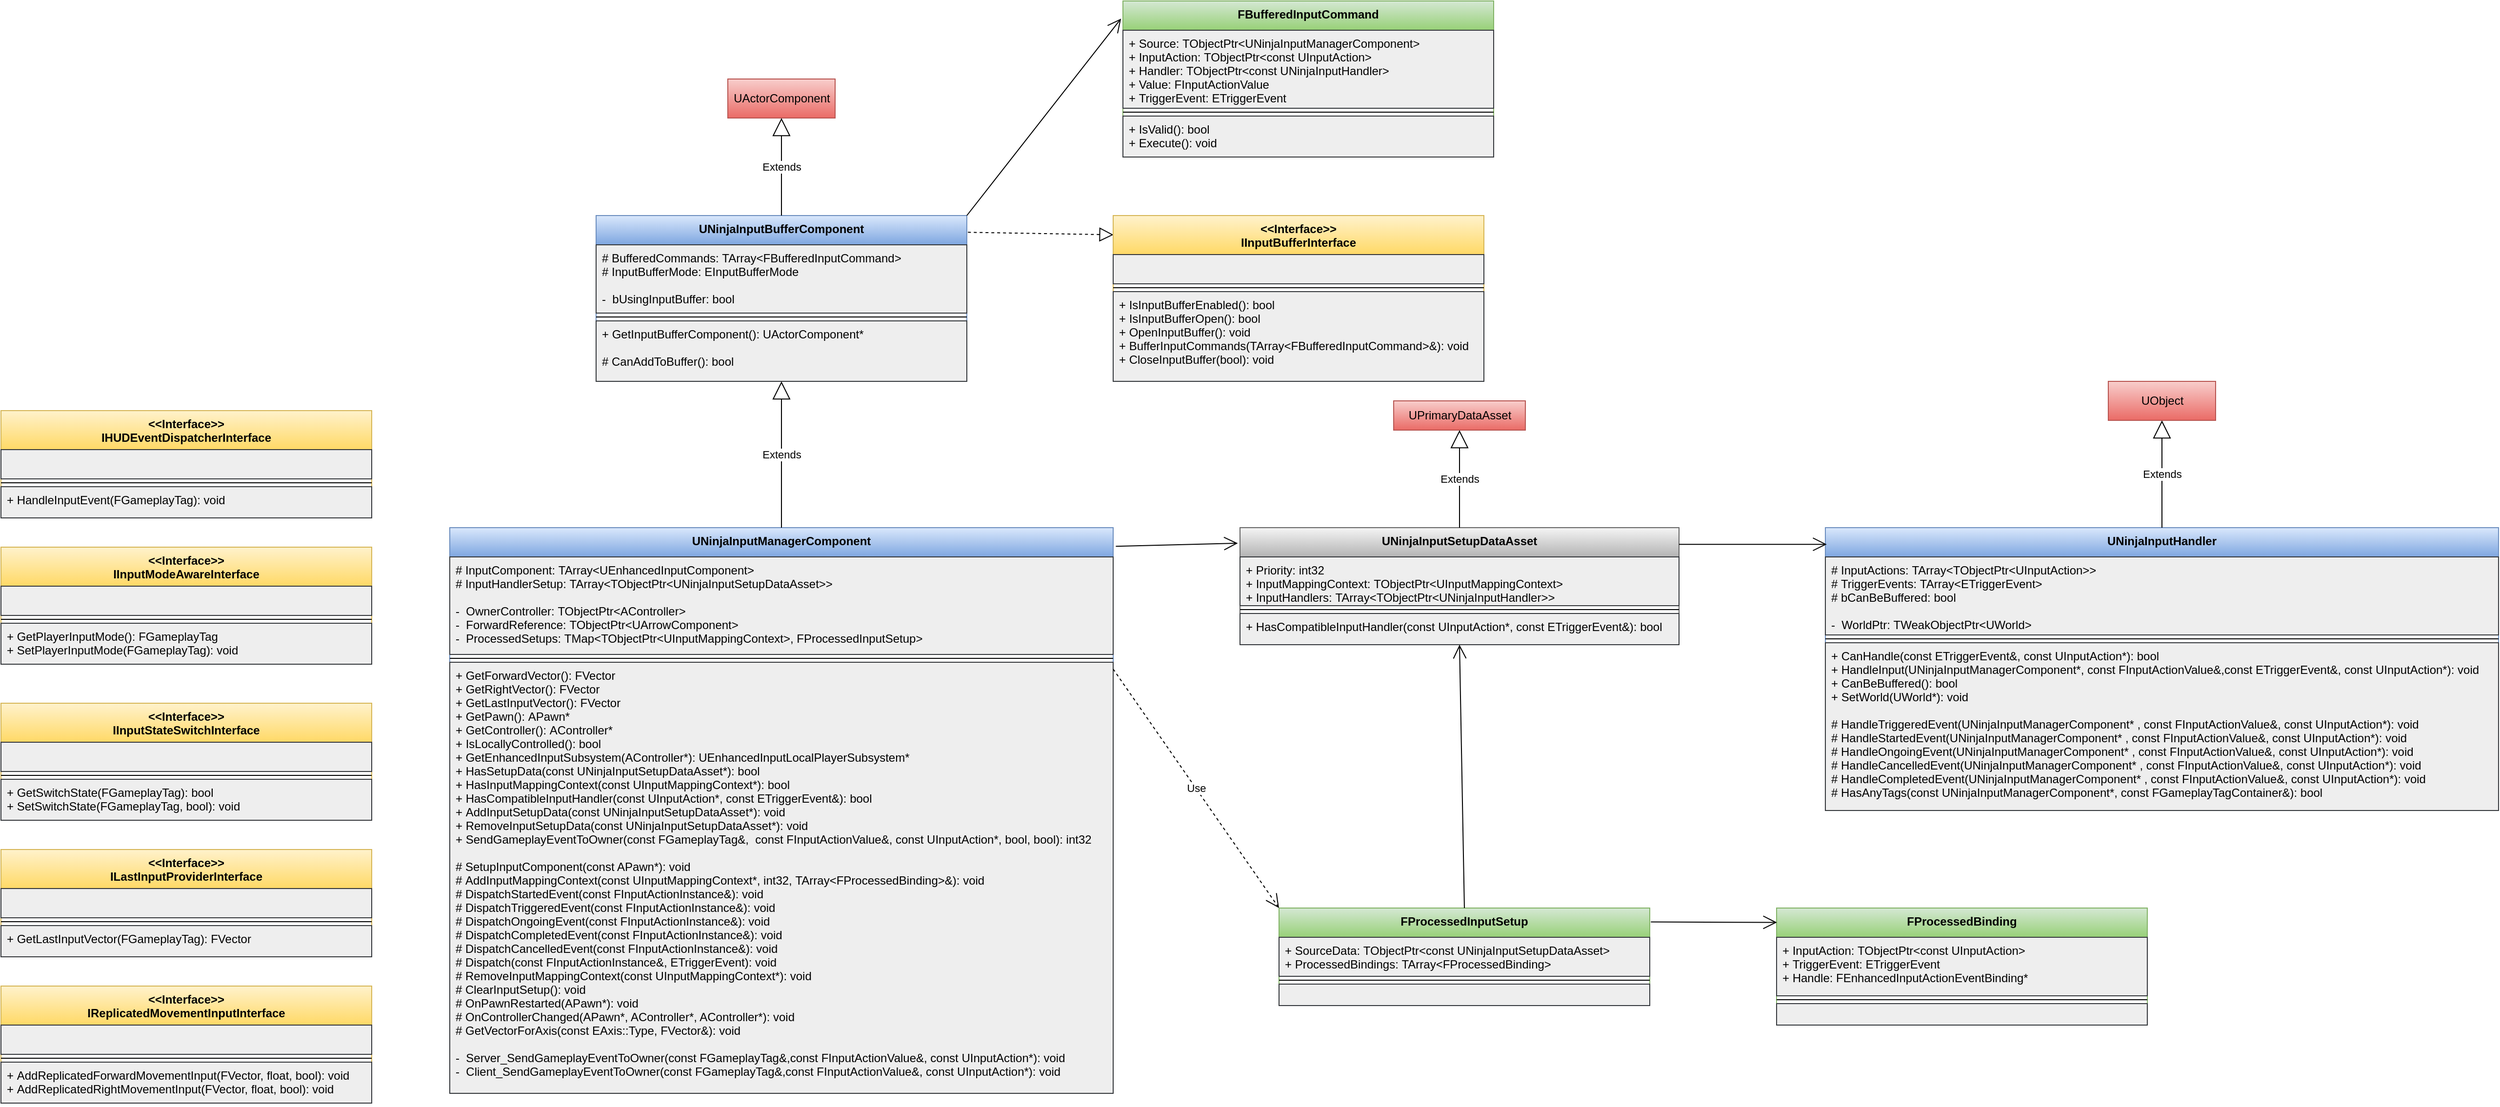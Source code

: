 <mxfile version="13.9.9" type="device"><diagram id="SGkdh66QLik4BL9ji5Sk" name="第 1 页"><mxGraphModel dx="3927" dy="1774" grid="1" gridSize="10" guides="1" tooltips="1" connect="1" arrows="1" fold="1" page="1" pageScale="1" pageWidth="827" pageHeight="1169" math="0" shadow="0"><root><mxCell id="0"/><mxCell id="1" parent="0"/><mxCell id="UU5S2JnX_ALUV_CysvJ4-1" value="UNinjaInputBufferComponent" style="swimlane;fontStyle=1;align=center;verticalAlign=top;childLayout=stackLayout;horizontal=1;startSize=30;horizontalStack=0;resizeParent=1;resizeParentMax=0;resizeLast=0;collapsible=1;marginBottom=0;gradientColor=#7ea6e0;fillColor=#dae8fc;strokeColor=#6c8ebf;" parent="1" vertex="1"><mxGeometry x="220" y="490" width="380" height="170" as="geometry"/></mxCell><mxCell id="UU5S2JnX_ALUV_CysvJ4-2" value="# BufferedCommands: TArray&lt;FBufferedInputCommand&gt;&#10;# InputBufferMode: EInputBufferMode&#10;&#10;-  bUsingInputBuffer: bool" style="text;align=left;verticalAlign=top;spacingLeft=4;spacingRight=4;overflow=hidden;rotatable=0;points=[[0,0.5],[1,0.5]];portConstraint=eastwest;fillColor=#eeeeee;strokeColor=#36393d;" parent="UU5S2JnX_ALUV_CysvJ4-1" vertex="1"><mxGeometry y="30" width="380" height="70" as="geometry"/></mxCell><mxCell id="UU5S2JnX_ALUV_CysvJ4-3" value="" style="line;strokeWidth=1;fillColor=none;align=left;verticalAlign=middle;spacingTop=-1;spacingLeft=3;spacingRight=3;rotatable=0;labelPosition=right;points=[];portConstraint=eastwest;" parent="UU5S2JnX_ALUV_CysvJ4-1" vertex="1"><mxGeometry y="100" width="380" height="8" as="geometry"/></mxCell><mxCell id="UU5S2JnX_ALUV_CysvJ4-4" value="+ GetInputBufferComponent(): UActorComponent*&#10;&#10;# CanAddToBuffer(): bool&#10;" style="text;strokeColor=#36393d;fillColor=#eeeeee;align=left;verticalAlign=top;spacingLeft=4;spacingRight=4;overflow=hidden;rotatable=0;points=[[0,0.5],[1,0.5]];portConstraint=eastwest;" parent="UU5S2JnX_ALUV_CysvJ4-1" vertex="1"><mxGeometry y="108" width="380" height="62" as="geometry"/></mxCell><mxCell id="UU5S2JnX_ALUV_CysvJ4-9" value="" style="endArrow=block;dashed=1;endFill=0;endSize=12;html=1;entryX=0.001;entryY=0.116;entryDx=0;entryDy=0;entryPerimeter=0;exitX=1.003;exitY=0.101;exitDx=0;exitDy=0;exitPerimeter=0;" parent="1" source="UU5S2JnX_ALUV_CysvJ4-1" target="UU5S2JnX_ALUV_CysvJ4-51" edge="1"><mxGeometry width="160" relative="1" as="geometry"><mxPoint x="480" y="670" as="sourcePoint"/><mxPoint x="699.24" y="508" as="targetPoint"/></mxGeometry></mxCell><mxCell id="UU5S2JnX_ALUV_CysvJ4-12" value="UActorComponent" style="html=1;gradientColor=#ea6b66;fillColor=#f8cecc;strokeColor=#b85450;" parent="1" vertex="1"><mxGeometry x="355" y="350" width="110" height="40" as="geometry"/></mxCell><mxCell id="UU5S2JnX_ALUV_CysvJ4-13" value="Extends" style="endArrow=block;endSize=16;endFill=0;html=1;entryX=0.5;entryY=1;entryDx=0;entryDy=0;exitX=0.5;exitY=0;exitDx=0;exitDy=0;" parent="1" source="UU5S2JnX_ALUV_CysvJ4-1" target="UU5S2JnX_ALUV_CysvJ4-12" edge="1"><mxGeometry width="160" relative="1" as="geometry"><mxPoint x="270" y="440" as="sourcePoint"/><mxPoint x="430" y="440" as="targetPoint"/></mxGeometry></mxCell><mxCell id="UU5S2JnX_ALUV_CysvJ4-15" value="UNinjaInputManagerComponent" style="swimlane;fontStyle=1;align=center;verticalAlign=top;childLayout=stackLayout;horizontal=1;startSize=30;horizontalStack=0;resizeParent=1;resizeParentMax=0;resizeLast=0;collapsible=1;marginBottom=0;gradientColor=#7ea6e0;fillColor=#dae8fc;strokeColor=#6c8ebf;" parent="1" vertex="1"><mxGeometry x="70" y="810" width="680" height="580" as="geometry"/></mxCell><mxCell id="UU5S2JnX_ALUV_CysvJ4-16" value="# InputComponent: TArray&lt;UEnhancedInputComponent&gt;&#10;# InputHandlerSetup: TArray&lt;TObjectPtr&lt;UNinjaInputSetupDataAsset&gt;&gt;&#10;&#10;-  OwnerController: TObjectPtr&lt;AController&gt;&#10;-  ForwardReference: TObjectPtr&lt;UArrowComponent&gt;&#10;-  ProcessedSetups: TMap&lt;TObjectPtr&lt;UInputMappingContext&gt;, FProcessedInputSetup&gt;" style="text;align=left;verticalAlign=top;spacingLeft=4;spacingRight=4;overflow=hidden;rotatable=0;points=[[0,0.5],[1,0.5]];portConstraint=eastwest;fillColor=#eeeeee;strokeColor=#36393d;" parent="UU5S2JnX_ALUV_CysvJ4-15" vertex="1"><mxGeometry y="30" width="680" height="100" as="geometry"/></mxCell><mxCell id="UU5S2JnX_ALUV_CysvJ4-17" value="" style="line;strokeWidth=1;fillColor=none;align=left;verticalAlign=middle;spacingTop=-1;spacingLeft=3;spacingRight=3;rotatable=0;labelPosition=right;points=[];portConstraint=eastwest;" parent="UU5S2JnX_ALUV_CysvJ4-15" vertex="1"><mxGeometry y="130" width="680" height="8" as="geometry"/></mxCell><mxCell id="UU5S2JnX_ALUV_CysvJ4-18" value="+ GetForwardVector(): FVector&#10;+ GetRightVector(): FVector&#10;+ GetLastInputVector(): FVector&#10;+ GetPawn(): APawn*&#10;+ GetController(): AController*&#10;+ IsLocallyControlled(): bool&#10;+ GetEnhancedInputSubsystem(AController*): UEnhancedInputLocalPlayerSubsystem*&#10;+ HasSetupData(const UNinjaInputSetupDataAsset*): bool&#10;+ HasInputMappingContext(const UInputMappingContext*): bool&#10;+ HasCompatibleInputHandler(const UInputAction*, const ETriggerEvent&amp;): bool&#10;+ AddInputSetupData(const UNinjaInputSetupDataAsset*): void&#10;+ RemoveInputSetupData(const UNinjaInputSetupDataAsset*): void&#10;+ SendGameplayEventToOwner(const FGameplayTag&amp;,  const FInputActionValue&amp;, const UInputAction*, bool, bool): int32&#10;&#10;# SetupInputComponent(const APawn*): void&#10;# AddInputMappingContext(const UInputMappingContext*, int32, TArray&lt;FProcessedBinding&gt;&amp;): void&#10;# DispatchStartedEvent(const FInputActionInstance&amp;): void&#10;# DispatchTriggeredEvent(const FInputActionInstance&amp;): void&#10;# DispatchOngoingEvent(const FInputActionInstance&amp;): void&#10;# DispatchCompletedEvent(const FInputActionInstance&amp;): void&#10;# DispatchCancelledEvent(const FInputActionInstance&amp;): void&#10;# Dispatch(const FInputActionInstance&amp;, ETriggerEvent): void&#10;# RemoveInputMappingContext(const UInputMappingContext*): void&#10;# ClearInputSetup(): void&#10;# OnPawnRestarted(APawn*): void&#10;# OnControllerChanged(APawn*, AController*, AController*): void&#10;# GetVectorForAxis(const EAxis::Type, FVector&amp;): void&#10;&#10;-  Server_SendGameplayEventToOwner(const FGameplayTag&amp;,const FInputActionValue&amp;, const UInputAction*): void&#10;-  Client_SendGameplayEventToOwner(const FGameplayTag&amp;,const FInputActionValue&amp;, const UInputAction*): void&#10;" style="text;strokeColor=#36393d;fillColor=#eeeeee;align=left;verticalAlign=top;spacingLeft=4;spacingRight=4;overflow=hidden;rotatable=0;points=[[0,0.5],[1,0.5]];portConstraint=eastwest;" parent="UU5S2JnX_ALUV_CysvJ4-15" vertex="1"><mxGeometry y="138" width="680" height="442" as="geometry"/></mxCell><mxCell id="UU5S2JnX_ALUV_CysvJ4-19" value="Extends" style="endArrow=block;endSize=16;endFill=0;html=1;entryX=0.5;entryY=1;entryDx=0;entryDy=0;exitX=0.5;exitY=0;exitDx=0;exitDy=0;" parent="1" source="UU5S2JnX_ALUV_CysvJ4-15" target="UU5S2JnX_ALUV_CysvJ4-1" edge="1"><mxGeometry width="160" relative="1" as="geometry"><mxPoint x="320" y="750" as="sourcePoint"/><mxPoint x="480" y="750" as="targetPoint"/></mxGeometry></mxCell><mxCell id="UU5S2JnX_ALUV_CysvJ4-20" value="UNinjaInputHandler" style="swimlane;fontStyle=1;align=center;verticalAlign=top;childLayout=stackLayout;horizontal=1;startSize=30;horizontalStack=0;resizeParent=1;resizeParentMax=0;resizeLast=0;collapsible=1;marginBottom=0;gradientColor=#7ea6e0;fillColor=#dae8fc;strokeColor=#6c8ebf;" parent="1" vertex="1"><mxGeometry x="1480" y="810" width="690" height="290" as="geometry"/></mxCell><mxCell id="UU5S2JnX_ALUV_CysvJ4-21" value="# InputActions: TArray&lt;TObjectPtr&lt;UInputAction&gt;&gt;&#10;# TriggerEvents: TArray&lt;ETriggerEvent&gt;&#10;# bCanBeBuffered: bool&#10;&#10;-  WorldPtr: TWeakObjectPtr&lt;UWorld&gt;" style="text;align=left;verticalAlign=top;spacingLeft=4;spacingRight=4;overflow=hidden;rotatable=0;points=[[0,0.5],[1,0.5]];portConstraint=eastwest;fillColor=#eeeeee;strokeColor=#36393d;" parent="UU5S2JnX_ALUV_CysvJ4-20" vertex="1"><mxGeometry y="30" width="690" height="80" as="geometry"/></mxCell><mxCell id="UU5S2JnX_ALUV_CysvJ4-22" value="" style="line;strokeWidth=1;fillColor=none;align=left;verticalAlign=middle;spacingTop=-1;spacingLeft=3;spacingRight=3;rotatable=0;labelPosition=right;points=[];portConstraint=eastwest;" parent="UU5S2JnX_ALUV_CysvJ4-20" vertex="1"><mxGeometry y="110" width="690" height="8" as="geometry"/></mxCell><mxCell id="UU5S2JnX_ALUV_CysvJ4-23" value="+ CanHandle(const ETriggerEvent&amp;, const UInputAction*): bool&#10;+ HandleInput(UNinjaInputManagerComponent*, const FInputActionValue&amp;,const ETriggerEvent&amp;, const UInputAction*): void&#10;+ CanBeBuffered(): bool&#10;+ SetWorld(UWorld*): void&#10;&#10;# HandleTriggeredEvent(UNinjaInputManagerComponent* , const FInputActionValue&amp;, const UInputAction*): void&#10;# HandleStartedEvent(UNinjaInputManagerComponent* , const FInputActionValue&amp;, const UInputAction*): void&#10;# HandleOngoingEvent(UNinjaInputManagerComponent* , const FInputActionValue&amp;, const UInputAction*): void&#10;# HandleCancelledEvent(UNinjaInputManagerComponent* , const FInputActionValue&amp;, const UInputAction*): void&#10;# HandleCompletedEvent(UNinjaInputManagerComponent* , const FInputActionValue&amp;, const UInputAction*): void&#10;# HasAnyTags(const UNinjaInputManagerComponent*, const FGameplayTagContainer&amp;): bool" style="text;strokeColor=#36393d;fillColor=#eeeeee;align=left;verticalAlign=top;spacingLeft=4;spacingRight=4;overflow=hidden;rotatable=0;points=[[0,0.5],[1,0.5]];portConstraint=eastwest;" parent="UU5S2JnX_ALUV_CysvJ4-20" vertex="1"><mxGeometry y="118" width="690" height="172" as="geometry"/></mxCell><mxCell id="UU5S2JnX_ALUV_CysvJ4-24" value="UObject" style="html=1;gradientColor=#ea6b66;fillColor=#f8cecc;strokeColor=#b85450;" parent="1" vertex="1"><mxGeometry x="1770" y="660" width="110" height="40" as="geometry"/></mxCell><mxCell id="UU5S2JnX_ALUV_CysvJ4-25" value="Extends" style="endArrow=block;endSize=16;endFill=0;html=1;entryX=0.5;entryY=1;entryDx=0;entryDy=0;exitX=0.5;exitY=0;exitDx=0;exitDy=0;" parent="1" source="UU5S2JnX_ALUV_CysvJ4-20" target="UU5S2JnX_ALUV_CysvJ4-24" edge="1"><mxGeometry width="160" relative="1" as="geometry"><mxPoint x="1735" y="750" as="sourcePoint"/><mxPoint x="1895" y="750" as="targetPoint"/></mxGeometry></mxCell><mxCell id="UU5S2JnX_ALUV_CysvJ4-26" value="FBufferedInputCommand" style="swimlane;fontStyle=1;align=center;verticalAlign=top;childLayout=stackLayout;horizontal=1;startSize=30;horizontalStack=0;resizeParent=1;resizeParentMax=0;resizeLast=0;collapsible=1;marginBottom=0;gradientColor=#97d077;fillColor=#d5e8d4;strokeColor=#82b366;" parent="1" vertex="1"><mxGeometry x="760" y="270" width="380" height="160" as="geometry"/></mxCell><mxCell id="UU5S2JnX_ALUV_CysvJ4-27" value="+ Source: TObjectPtr&lt;UNinjaInputManagerComponent&gt;&#10;+ InputAction: TObjectPtr&lt;const UInputAction&gt;&#10;+ Handler: TObjectPtr&lt;const UNinjaInputHandler&gt;&#10;+ Value: FInputActionValue&#10;+ TriggerEvent: ETriggerEvent" style="text;align=left;verticalAlign=top;spacingLeft=4;spacingRight=4;overflow=hidden;rotatable=0;points=[[0,0.5],[1,0.5]];portConstraint=eastwest;fillColor=#eeeeee;strokeColor=#36393d;" parent="UU5S2JnX_ALUV_CysvJ4-26" vertex="1"><mxGeometry y="30" width="380" height="80" as="geometry"/></mxCell><mxCell id="UU5S2JnX_ALUV_CysvJ4-28" value="" style="line;strokeWidth=1;fillColor=none;align=left;verticalAlign=middle;spacingTop=-1;spacingLeft=3;spacingRight=3;rotatable=0;labelPosition=right;points=[];portConstraint=eastwest;" parent="UU5S2JnX_ALUV_CysvJ4-26" vertex="1"><mxGeometry y="110" width="380" height="8" as="geometry"/></mxCell><mxCell id="UU5S2JnX_ALUV_CysvJ4-29" value="+ IsValid(): bool&#10;+ Execute(): void" style="text;strokeColor=#36393d;fillColor=#eeeeee;align=left;verticalAlign=top;spacingLeft=4;spacingRight=4;overflow=hidden;rotatable=0;points=[[0,0.5],[1,0.5]];portConstraint=eastwest;" parent="UU5S2JnX_ALUV_CysvJ4-26" vertex="1"><mxGeometry y="118" width="380" height="42" as="geometry"/></mxCell><mxCell id="UU5S2JnX_ALUV_CysvJ4-30" value="FProcessedBinding" style="swimlane;fontStyle=1;align=center;verticalAlign=top;childLayout=stackLayout;horizontal=1;startSize=30;horizontalStack=0;resizeParent=1;resizeParentMax=0;resizeLast=0;collapsible=1;marginBottom=0;gradientColor=#97d077;fillColor=#d5e8d4;strokeColor=#82b366;" parent="1" vertex="1"><mxGeometry x="1430" y="1200" width="380" height="120" as="geometry"/></mxCell><mxCell id="UU5S2JnX_ALUV_CysvJ4-31" value="+ InputAction: TObjectPtr&lt;const UInputAction&gt;&#10;+ TriggerEvent: ETriggerEvent&#10;+ Handle: FEnhancedInputActionEventBinding*" style="text;align=left;verticalAlign=top;spacingLeft=4;spacingRight=4;overflow=hidden;rotatable=0;points=[[0,0.5],[1,0.5]];portConstraint=eastwest;fillColor=#eeeeee;strokeColor=#36393d;" parent="UU5S2JnX_ALUV_CysvJ4-30" vertex="1"><mxGeometry y="30" width="380" height="60" as="geometry"/></mxCell><mxCell id="UU5S2JnX_ALUV_CysvJ4-32" value="" style="line;strokeWidth=1;fillColor=none;align=left;verticalAlign=middle;spacingTop=-1;spacingLeft=3;spacingRight=3;rotatable=0;labelPosition=right;points=[];portConstraint=eastwest;" parent="UU5S2JnX_ALUV_CysvJ4-30" vertex="1"><mxGeometry y="90" width="380" height="8" as="geometry"/></mxCell><mxCell id="UU5S2JnX_ALUV_CysvJ4-33" value="" style="text;strokeColor=#36393d;fillColor=#eeeeee;align=left;verticalAlign=top;spacingLeft=4;spacingRight=4;overflow=hidden;rotatable=0;points=[[0,0.5],[1,0.5]];portConstraint=eastwest;" parent="UU5S2JnX_ALUV_CysvJ4-30" vertex="1"><mxGeometry y="98" width="380" height="22" as="geometry"/></mxCell><mxCell id="UU5S2JnX_ALUV_CysvJ4-34" value="FProcessedInputSetup" style="swimlane;fontStyle=1;align=center;verticalAlign=top;childLayout=stackLayout;horizontal=1;startSize=30;horizontalStack=0;resizeParent=1;resizeParentMax=0;resizeLast=0;collapsible=1;marginBottom=0;gradientColor=#97d077;fillColor=#d5e8d4;strokeColor=#82b366;" parent="1" vertex="1"><mxGeometry x="920" y="1200" width="380" height="100" as="geometry"/></mxCell><mxCell id="UU5S2JnX_ALUV_CysvJ4-35" value="+ SourceData: TObjectPtr&lt;const UNinjaInputSetupDataAsset&gt;&#10;+ ProcessedBindings: TArray&lt;FProcessedBinding&gt;" style="text;align=left;verticalAlign=top;spacingLeft=4;spacingRight=4;overflow=hidden;rotatable=0;points=[[0,0.5],[1,0.5]];portConstraint=eastwest;fillColor=#eeeeee;strokeColor=#36393d;" parent="UU5S2JnX_ALUV_CysvJ4-34" vertex="1"><mxGeometry y="30" width="380" height="40" as="geometry"/></mxCell><mxCell id="UU5S2JnX_ALUV_CysvJ4-36" value="" style="line;strokeWidth=1;fillColor=none;align=left;verticalAlign=middle;spacingTop=-1;spacingLeft=3;spacingRight=3;rotatable=0;labelPosition=right;points=[];portConstraint=eastwest;" parent="UU5S2JnX_ALUV_CysvJ4-34" vertex="1"><mxGeometry y="70" width="380" height="8" as="geometry"/></mxCell><mxCell id="UU5S2JnX_ALUV_CysvJ4-37" value="" style="text;strokeColor=#36393d;fillColor=#eeeeee;align=left;verticalAlign=top;spacingLeft=4;spacingRight=4;overflow=hidden;rotatable=0;points=[[0,0.5],[1,0.5]];portConstraint=eastwest;" parent="UU5S2JnX_ALUV_CysvJ4-34" vertex="1"><mxGeometry y="78" width="380" height="22" as="geometry"/></mxCell><mxCell id="UU5S2JnX_ALUV_CysvJ4-38" value="UNinjaInputSetupDataAsset" style="swimlane;fontStyle=1;align=center;verticalAlign=top;childLayout=stackLayout;horizontal=1;startSize=30;horizontalStack=0;resizeParent=1;resizeParentMax=0;resizeLast=0;collapsible=1;marginBottom=0;gradientColor=#b3b3b3;fillColor=#f5f5f5;strokeColor=#666666;" parent="1" vertex="1"><mxGeometry x="880" y="810" width="450" height="120" as="geometry"/></mxCell><mxCell id="UU5S2JnX_ALUV_CysvJ4-39" value="+ Priority: int32&#10;+ InputMappingContext: TObjectPtr&lt;UInputMappingContext&gt;&#10;+ InputHandlers: TArray&lt;TObjectPtr&lt;UNinjaInputHandler&gt;&gt;" style="text;align=left;verticalAlign=top;spacingLeft=4;spacingRight=4;overflow=hidden;rotatable=0;points=[[0,0.5],[1,0.5]];portConstraint=eastwest;fillColor=#eeeeee;strokeColor=#36393d;" parent="UU5S2JnX_ALUV_CysvJ4-38" vertex="1"><mxGeometry y="30" width="450" height="50" as="geometry"/></mxCell><mxCell id="UU5S2JnX_ALUV_CysvJ4-40" value="" style="line;strokeWidth=1;fillColor=none;align=left;verticalAlign=middle;spacingTop=-1;spacingLeft=3;spacingRight=3;rotatable=0;labelPosition=right;points=[];portConstraint=eastwest;" parent="UU5S2JnX_ALUV_CysvJ4-38" vertex="1"><mxGeometry y="80" width="450" height="8" as="geometry"/></mxCell><mxCell id="UU5S2JnX_ALUV_CysvJ4-41" value="+ HasCompatibleInputHandler(const UInputAction*, const ETriggerEvent&amp;): bool" style="text;strokeColor=#36393d;fillColor=#eeeeee;align=left;verticalAlign=top;spacingLeft=4;spacingRight=4;overflow=hidden;rotatable=0;points=[[0,0.5],[1,0.5]];portConstraint=eastwest;" parent="UU5S2JnX_ALUV_CysvJ4-38" vertex="1"><mxGeometry y="88" width="450" height="32" as="geometry"/></mxCell><mxCell id="UU5S2JnX_ALUV_CysvJ4-42" value="UPrimaryDataAsset" style="html=1;gradientColor=#ea6b66;fillColor=#f8cecc;strokeColor=#b85450;" parent="1" vertex="1"><mxGeometry x="1037.5" y="680" width="135" height="30" as="geometry"/></mxCell><mxCell id="UU5S2JnX_ALUV_CysvJ4-44" value="Extends" style="endArrow=block;endSize=16;endFill=0;html=1;entryX=0.5;entryY=1;entryDx=0;entryDy=0;exitX=0.5;exitY=0;exitDx=0;exitDy=0;" parent="1" source="UU5S2JnX_ALUV_CysvJ4-38" target="UU5S2JnX_ALUV_CysvJ4-42" edge="1"><mxGeometry width="160" relative="1" as="geometry"><mxPoint x="1000" y="755" as="sourcePoint"/><mxPoint x="1160" y="755" as="targetPoint"/></mxGeometry></mxCell><mxCell id="UU5S2JnX_ALUV_CysvJ4-45" value="" style="endArrow=open;endFill=1;endSize=12;html=1;exitX=1.004;exitY=0.033;exitDx=0;exitDy=0;exitPerimeter=0;entryX=-0.005;entryY=0.133;entryDx=0;entryDy=0;entryPerimeter=0;" parent="1" source="UU5S2JnX_ALUV_CysvJ4-15" target="UU5S2JnX_ALUV_CysvJ4-38" edge="1"><mxGeometry width="160" relative="1" as="geometry"><mxPoint x="880" y="870" as="sourcePoint"/><mxPoint x="1040" y="870" as="targetPoint"/></mxGeometry></mxCell><mxCell id="UU5S2JnX_ALUV_CysvJ4-46" value="" style="endArrow=open;endFill=1;endSize=12;html=1;exitX=1;exitY=0.143;exitDx=0;exitDy=0;exitPerimeter=0;entryX=0.002;entryY=0.059;entryDx=0;entryDy=0;entryPerimeter=0;" parent="1" source="UU5S2JnX_ALUV_CysvJ4-38" target="UU5S2JnX_ALUV_CysvJ4-20" edge="1"><mxGeometry width="160" relative="1" as="geometry"><mxPoint x="1940" y="770" as="sourcePoint"/><mxPoint x="2100" y="770" as="targetPoint"/></mxGeometry></mxCell><mxCell id="UU5S2JnX_ALUV_CysvJ4-47" value="Use" style="endArrow=open;endSize=12;dashed=1;html=1;exitX=1;exitY=0.25;exitDx=0;exitDy=0;entryX=0;entryY=0;entryDx=0;entryDy=0;" parent="1" source="UU5S2JnX_ALUV_CysvJ4-15" target="UU5S2JnX_ALUV_CysvJ4-34" edge="1"><mxGeometry width="160" relative="1" as="geometry"><mxPoint x="850" y="1050" as="sourcePoint"/><mxPoint x="1010" y="1050" as="targetPoint"/></mxGeometry></mxCell><mxCell id="UU5S2JnX_ALUV_CysvJ4-48" value="" style="endArrow=open;endFill=1;endSize=12;html=1;exitX=1.003;exitY=0.143;exitDx=0;exitDy=0;exitPerimeter=0;entryX=0.001;entryY=0.123;entryDx=0;entryDy=0;entryPerimeter=0;" parent="1" source="UU5S2JnX_ALUV_CysvJ4-34" target="UU5S2JnX_ALUV_CysvJ4-30" edge="1"><mxGeometry width="160" relative="1" as="geometry"><mxPoint x="1250" y="1130" as="sourcePoint"/><mxPoint x="1410" y="1130" as="targetPoint"/></mxGeometry></mxCell><mxCell id="UU5S2JnX_ALUV_CysvJ4-49" value="" style="endArrow=open;endFill=1;endSize=12;html=1;exitX=1;exitY=0;exitDx=0;exitDy=0;entryX=-0.005;entryY=0.113;entryDx=0;entryDy=0;entryPerimeter=0;" parent="1" source="UU5S2JnX_ALUV_CysvJ4-1" target="UU5S2JnX_ALUV_CysvJ4-26" edge="1"><mxGeometry width="160" relative="1" as="geometry"><mxPoint x="660" y="370" as="sourcePoint"/><mxPoint x="1120" y="270" as="targetPoint"/></mxGeometry></mxCell><mxCell id="UU5S2JnX_ALUV_CysvJ4-50" value="" style="endArrow=open;endFill=1;endSize=12;html=1;exitX=0.5;exitY=0;exitDx=0;exitDy=0;entryX=0.5;entryY=1;entryDx=0;entryDy=0;" parent="1" source="UU5S2JnX_ALUV_CysvJ4-34" target="UU5S2JnX_ALUV_CysvJ4-38" edge="1"><mxGeometry width="160" relative="1" as="geometry"><mxPoint x="1300" y="1140" as="sourcePoint"/><mxPoint x="1460" y="1140" as="targetPoint"/></mxGeometry></mxCell><mxCell id="UU5S2JnX_ALUV_CysvJ4-51" value="&lt;&lt;Interface&gt;&gt;&#10;IInputBufferInterface" style="swimlane;fontStyle=1;align=center;verticalAlign=top;childLayout=stackLayout;horizontal=1;startSize=40;horizontalStack=0;resizeParent=1;resizeParentMax=0;resizeLast=0;collapsible=1;marginBottom=0;gradientColor=#ffd966;fillColor=#fff2cc;strokeColor=#d6b656;" parent="1" vertex="1"><mxGeometry x="750" y="490" width="380" height="170" as="geometry"/></mxCell><mxCell id="UU5S2JnX_ALUV_CysvJ4-52" value="" style="text;align=left;verticalAlign=top;spacingLeft=4;spacingRight=4;overflow=hidden;rotatable=0;points=[[0,0.5],[1,0.5]];portConstraint=eastwest;fillColor=#eeeeee;strokeColor=#36393d;" parent="UU5S2JnX_ALUV_CysvJ4-51" vertex="1"><mxGeometry y="40" width="380" height="30" as="geometry"/></mxCell><mxCell id="UU5S2JnX_ALUV_CysvJ4-53" value="" style="line;strokeWidth=1;fillColor=none;align=left;verticalAlign=middle;spacingTop=-1;spacingLeft=3;spacingRight=3;rotatable=0;labelPosition=right;points=[];portConstraint=eastwest;" parent="UU5S2JnX_ALUV_CysvJ4-51" vertex="1"><mxGeometry y="70" width="380" height="8" as="geometry"/></mxCell><mxCell id="UU5S2JnX_ALUV_CysvJ4-54" value="+ IsInputBufferEnabled(): bool&#10;+ IsInputBufferOpen(): bool&#10;+ OpenInputBuffer(): void&#10;+ BufferInputCommands(TArray&lt;FBufferedInputCommand&gt;&amp;): void&#10;+ CloseInputBuffer(bool): void" style="text;strokeColor=#36393d;fillColor=#eeeeee;align=left;verticalAlign=top;spacingLeft=4;spacingRight=4;overflow=hidden;rotatable=0;points=[[0,0.5],[1,0.5]];portConstraint=eastwest;" parent="UU5S2JnX_ALUV_CysvJ4-51" vertex="1"><mxGeometry y="78" width="380" height="92" as="geometry"/></mxCell><mxCell id="UU5S2JnX_ALUV_CysvJ4-55" value="&lt;&lt;Interface&gt;&gt;&#10;IHUDEventDispatcherInterface" style="swimlane;fontStyle=1;align=center;verticalAlign=top;childLayout=stackLayout;horizontal=1;startSize=40;horizontalStack=0;resizeParent=1;resizeParentMax=0;resizeLast=0;collapsible=1;marginBottom=0;gradientColor=#ffd966;fillColor=#fff2cc;strokeColor=#d6b656;" parent="1" vertex="1"><mxGeometry x="-390" y="690" width="380" height="110" as="geometry"/></mxCell><mxCell id="UU5S2JnX_ALUV_CysvJ4-56" value="" style="text;align=left;verticalAlign=top;spacingLeft=4;spacingRight=4;overflow=hidden;rotatable=0;points=[[0,0.5],[1,0.5]];portConstraint=eastwest;fillColor=#eeeeee;strokeColor=#36393d;" parent="UU5S2JnX_ALUV_CysvJ4-55" vertex="1"><mxGeometry y="40" width="380" height="30" as="geometry"/></mxCell><mxCell id="UU5S2JnX_ALUV_CysvJ4-57" value="" style="line;strokeWidth=1;fillColor=none;align=left;verticalAlign=middle;spacingTop=-1;spacingLeft=3;spacingRight=3;rotatable=0;labelPosition=right;points=[];portConstraint=eastwest;" parent="UU5S2JnX_ALUV_CysvJ4-55" vertex="1"><mxGeometry y="70" width="380" height="8" as="geometry"/></mxCell><mxCell id="UU5S2JnX_ALUV_CysvJ4-58" value="+ HandleInputEvent(FGameplayTag): void&#10;" style="text;strokeColor=#36393d;fillColor=#eeeeee;align=left;verticalAlign=top;spacingLeft=4;spacingRight=4;overflow=hidden;rotatable=0;points=[[0,0.5],[1,0.5]];portConstraint=eastwest;" parent="UU5S2JnX_ALUV_CysvJ4-55" vertex="1"><mxGeometry y="78" width="380" height="32" as="geometry"/></mxCell><mxCell id="UU5S2JnX_ALUV_CysvJ4-59" value="&lt;&lt;Interface&gt;&gt;&#10;IInputModeAwareInterface" style="swimlane;fontStyle=1;align=center;verticalAlign=top;childLayout=stackLayout;horizontal=1;startSize=40;horizontalStack=0;resizeParent=1;resizeParentMax=0;resizeLast=0;collapsible=1;marginBottom=0;gradientColor=#ffd966;fillColor=#fff2cc;strokeColor=#d6b656;" parent="1" vertex="1"><mxGeometry x="-390" y="830" width="380" height="120" as="geometry"/></mxCell><mxCell id="UU5S2JnX_ALUV_CysvJ4-60" value="" style="text;align=left;verticalAlign=top;spacingLeft=4;spacingRight=4;overflow=hidden;rotatable=0;points=[[0,0.5],[1,0.5]];portConstraint=eastwest;fillColor=#eeeeee;strokeColor=#36393d;" parent="UU5S2JnX_ALUV_CysvJ4-59" vertex="1"><mxGeometry y="40" width="380" height="30" as="geometry"/></mxCell><mxCell id="UU5S2JnX_ALUV_CysvJ4-61" value="" style="line;strokeWidth=1;fillColor=none;align=left;verticalAlign=middle;spacingTop=-1;spacingLeft=3;spacingRight=3;rotatable=0;labelPosition=right;points=[];portConstraint=eastwest;" parent="UU5S2JnX_ALUV_CysvJ4-59" vertex="1"><mxGeometry y="70" width="380" height="8" as="geometry"/></mxCell><mxCell id="UU5S2JnX_ALUV_CysvJ4-62" value="+ GetPlayerInputMode(): FGameplayTag&#10;+ SetPlayerInputMode(FGameplayTag): void" style="text;strokeColor=#36393d;fillColor=#eeeeee;align=left;verticalAlign=top;spacingLeft=4;spacingRight=4;overflow=hidden;rotatable=0;points=[[0,0.5],[1,0.5]];portConstraint=eastwest;" parent="UU5S2JnX_ALUV_CysvJ4-59" vertex="1"><mxGeometry y="78" width="380" height="42" as="geometry"/></mxCell><mxCell id="UU5S2JnX_ALUV_CysvJ4-63" value="&lt;&lt;Interface&gt;&gt;&#10;IInputStateSwitchInterface" style="swimlane;fontStyle=1;align=center;verticalAlign=top;childLayout=stackLayout;horizontal=1;startSize=40;horizontalStack=0;resizeParent=1;resizeParentMax=0;resizeLast=0;collapsible=1;marginBottom=0;gradientColor=#ffd966;fillColor=#fff2cc;strokeColor=#d6b656;" parent="1" vertex="1"><mxGeometry x="-390" y="990" width="380" height="120" as="geometry"/></mxCell><mxCell id="UU5S2JnX_ALUV_CysvJ4-64" value="" style="text;align=left;verticalAlign=top;spacingLeft=4;spacingRight=4;overflow=hidden;rotatable=0;points=[[0,0.5],[1,0.5]];portConstraint=eastwest;fillColor=#eeeeee;strokeColor=#36393d;" parent="UU5S2JnX_ALUV_CysvJ4-63" vertex="1"><mxGeometry y="40" width="380" height="30" as="geometry"/></mxCell><mxCell id="UU5S2JnX_ALUV_CysvJ4-65" value="" style="line;strokeWidth=1;fillColor=none;align=left;verticalAlign=middle;spacingTop=-1;spacingLeft=3;spacingRight=3;rotatable=0;labelPosition=right;points=[];portConstraint=eastwest;" parent="UU5S2JnX_ALUV_CysvJ4-63" vertex="1"><mxGeometry y="70" width="380" height="8" as="geometry"/></mxCell><mxCell id="UU5S2JnX_ALUV_CysvJ4-66" value="+ GetSwitchState(FGameplayTag): bool&#10;+ SetSwitchState(FGameplayTag, bool): void" style="text;strokeColor=#36393d;fillColor=#eeeeee;align=left;verticalAlign=top;spacingLeft=4;spacingRight=4;overflow=hidden;rotatable=0;points=[[0,0.5],[1,0.5]];portConstraint=eastwest;" parent="UU5S2JnX_ALUV_CysvJ4-63" vertex="1"><mxGeometry y="78" width="380" height="42" as="geometry"/></mxCell><mxCell id="UU5S2JnX_ALUV_CysvJ4-67" value="&lt;&lt;Interface&gt;&gt;&#10;ILastInputProviderInterface" style="swimlane;fontStyle=1;align=center;verticalAlign=top;childLayout=stackLayout;horizontal=1;startSize=40;horizontalStack=0;resizeParent=1;resizeParentMax=0;resizeLast=0;collapsible=1;marginBottom=0;gradientColor=#ffd966;fillColor=#fff2cc;strokeColor=#d6b656;" parent="1" vertex="1"><mxGeometry x="-390" y="1140" width="380" height="110" as="geometry"/></mxCell><mxCell id="UU5S2JnX_ALUV_CysvJ4-68" value="" style="text;align=left;verticalAlign=top;spacingLeft=4;spacingRight=4;overflow=hidden;rotatable=0;points=[[0,0.5],[1,0.5]];portConstraint=eastwest;fillColor=#eeeeee;strokeColor=#36393d;" parent="UU5S2JnX_ALUV_CysvJ4-67" vertex="1"><mxGeometry y="40" width="380" height="30" as="geometry"/></mxCell><mxCell id="UU5S2JnX_ALUV_CysvJ4-69" value="" style="line;strokeWidth=1;fillColor=none;align=left;verticalAlign=middle;spacingTop=-1;spacingLeft=3;spacingRight=3;rotatable=0;labelPosition=right;points=[];portConstraint=eastwest;" parent="UU5S2JnX_ALUV_CysvJ4-67" vertex="1"><mxGeometry y="70" width="380" height="8" as="geometry"/></mxCell><mxCell id="UU5S2JnX_ALUV_CysvJ4-70" value="+ GetLastInputVector(FGameplayTag): FVector" style="text;strokeColor=#36393d;fillColor=#eeeeee;align=left;verticalAlign=top;spacingLeft=4;spacingRight=4;overflow=hidden;rotatable=0;points=[[0,0.5],[1,0.5]];portConstraint=eastwest;" parent="UU5S2JnX_ALUV_CysvJ4-67" vertex="1"><mxGeometry y="78" width="380" height="32" as="geometry"/></mxCell><mxCell id="UU5S2JnX_ALUV_CysvJ4-71" value="&lt;&lt;Interface&gt;&gt;&#10;IReplicatedMovementInputInterface" style="swimlane;fontStyle=1;align=center;verticalAlign=top;childLayout=stackLayout;horizontal=1;startSize=40;horizontalStack=0;resizeParent=1;resizeParentMax=0;resizeLast=0;collapsible=1;marginBottom=0;gradientColor=#ffd966;fillColor=#fff2cc;strokeColor=#d6b656;" parent="1" vertex="1"><mxGeometry x="-390" y="1280" width="380" height="120" as="geometry"/></mxCell><mxCell id="UU5S2JnX_ALUV_CysvJ4-72" value="" style="text;align=left;verticalAlign=top;spacingLeft=4;spacingRight=4;overflow=hidden;rotatable=0;points=[[0,0.5],[1,0.5]];portConstraint=eastwest;fillColor=#eeeeee;strokeColor=#36393d;" parent="UU5S2JnX_ALUV_CysvJ4-71" vertex="1"><mxGeometry y="40" width="380" height="30" as="geometry"/></mxCell><mxCell id="UU5S2JnX_ALUV_CysvJ4-73" value="" style="line;strokeWidth=1;fillColor=none;align=left;verticalAlign=middle;spacingTop=-1;spacingLeft=3;spacingRight=3;rotatable=0;labelPosition=right;points=[];portConstraint=eastwest;" parent="UU5S2JnX_ALUV_CysvJ4-71" vertex="1"><mxGeometry y="70" width="380" height="8" as="geometry"/></mxCell><mxCell id="UU5S2JnX_ALUV_CysvJ4-74" value="+ AddReplicatedForwardMovementInput(FVector, float, bool): void&#10;+ AddReplicatedRightMovementInput(FVector, float, bool): void" style="text;strokeColor=#36393d;fillColor=#eeeeee;align=left;verticalAlign=top;spacingLeft=4;spacingRight=4;overflow=hidden;rotatable=0;points=[[0,0.5],[1,0.5]];portConstraint=eastwest;" parent="UU5S2JnX_ALUV_CysvJ4-71" vertex="1"><mxGeometry y="78" width="380" height="42" as="geometry"/></mxCell></root></mxGraphModel></diagram></mxfile>
